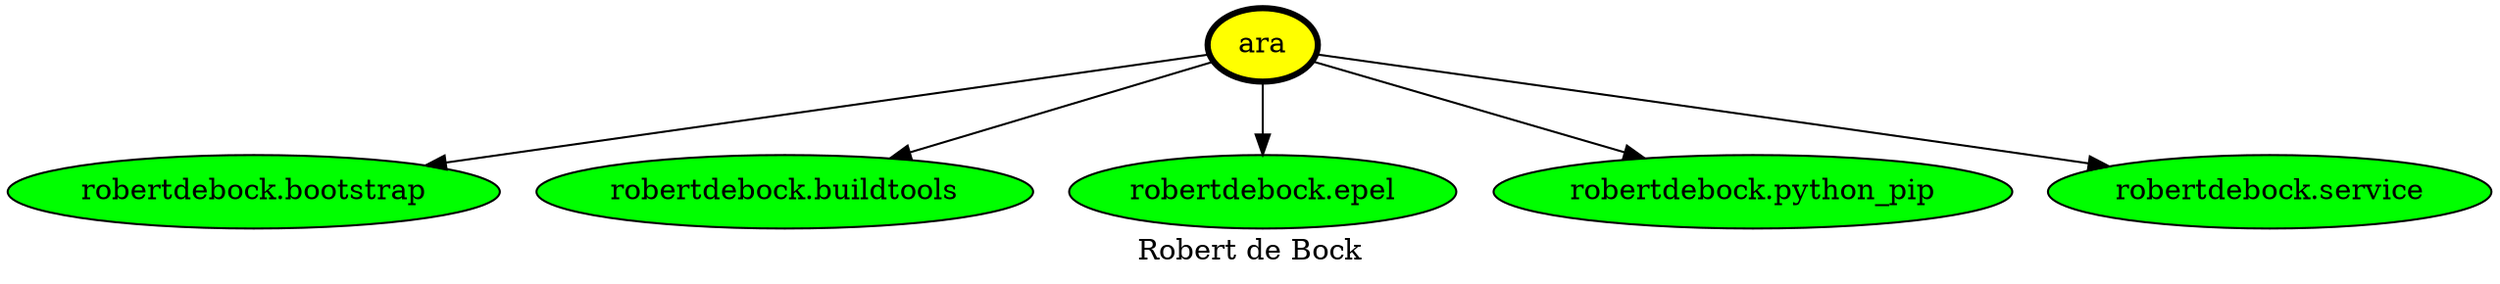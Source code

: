 digraph PhiloDilemma {
  label = "Robert de Bock" ;
  overlap=false
  {
    "ara" [fillcolor=yellow style=filled penwidth=3]
    "robertdebock.bootstrap" [fillcolor=green style=filled]
    "robertdebock.buildtools" [fillcolor=green style=filled]
    "robertdebock.epel" [fillcolor=green style=filled]
    "robertdebock.python_pip" [fillcolor=green style=filled]
    "robertdebock.service" [fillcolor=green style=filled]
  }
  "ara" -> "robertdebock.bootstrap"
  "ara" -> "robertdebock.buildtools"
  "ara" -> "robertdebock.epel"
  "ara" -> "robertdebock.python_pip"
  "ara" -> "robertdebock.service"
}
